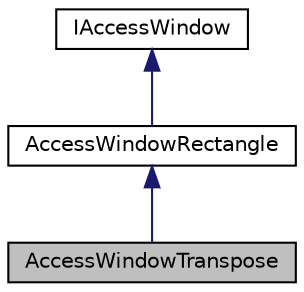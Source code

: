digraph "AccessWindowTranspose"
{
 // LATEX_PDF_SIZE
  edge [fontname="Helvetica",fontsize="10",labelfontname="Helvetica",labelfontsize="10"];
  node [fontname="Helvetica",fontsize="10",shape=record];
  Node1 [label="AccessWindowTranspose",height=0.2,width=0.4,color="black", fillcolor="grey75", style="filled", fontcolor="black",tooltip="Implementation of a XY-transpose access pattern."];
  Node2 -> Node1 [dir="back",color="midnightblue",fontsize="10",style="solid",fontname="Helvetica"];
  Node2 [label="AccessWindowRectangle",height=0.2,width=0.4,color="black", fillcolor="white", style="filled",URL="$classarm__compute_1_1_access_window_rectangle.xhtml",tooltip="Implementation of a rectangular access pattern."];
  Node3 -> Node2 [dir="back",color="midnightblue",fontsize="10",style="solid",fontname="Helvetica"];
  Node3 [label="IAccessWindow",height=0.2,width=0.4,color="black", fillcolor="white", style="filled",URL="$classarm__compute_1_1_i_access_window.xhtml",tooltip="Interface describing methods to update access window and padding based on kernel parameters."];
}
